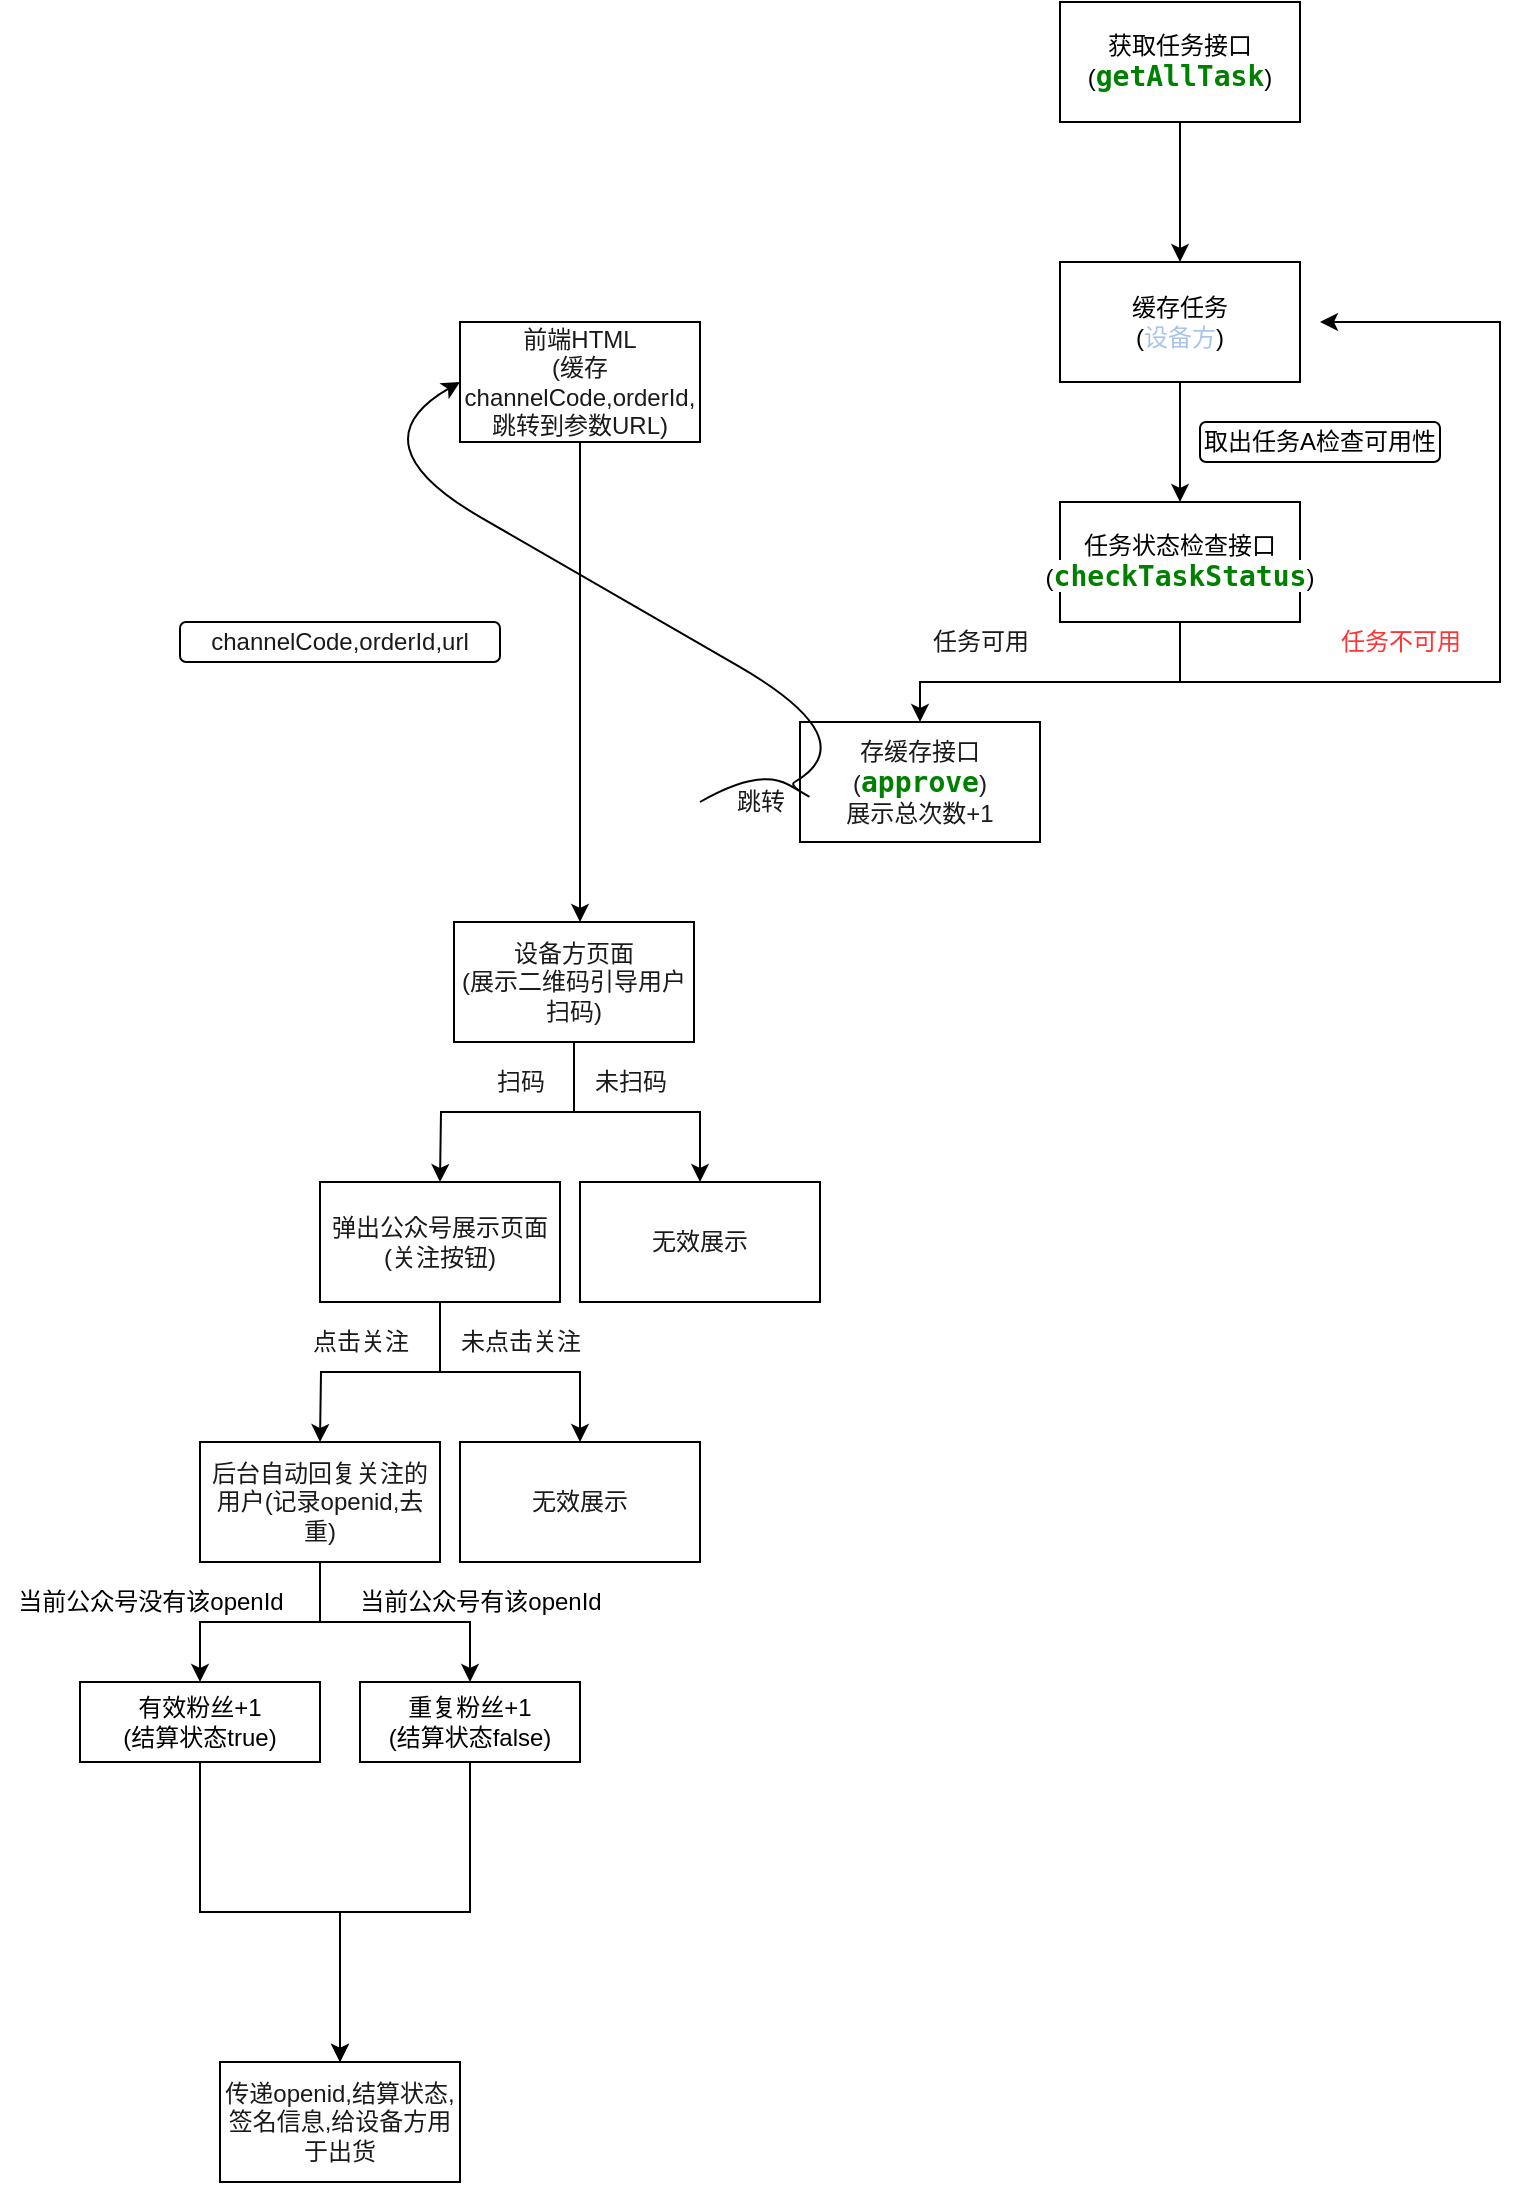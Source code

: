 <mxfile version="16.2.4" type="github">
  <diagram id="fYH3ScSCED2zXqdq1jgC" name="Page-1">
    <mxGraphModel dx="2253" dy="769" grid="1" gridSize="10" guides="1" tooltips="1" connect="1" arrows="1" fold="1" page="1" pageScale="1" pageWidth="827" pageHeight="1169" math="0" shadow="0">
      <root>
        <mxCell id="0" />
        <mxCell id="1" parent="0" />
        <mxCell id="MEsgESYLwJpQ1fE5VQMw-1" style="edgeStyle=orthogonalEdgeStyle;rounded=0;orthogonalLoop=1;jettySize=auto;html=1;" parent="1" source="RxBJGSgwvbAEE5JQGNw2-1" edge="1">
          <mxGeometry relative="1" as="geometry">
            <mxPoint x="-170" y="240" as="targetPoint" />
          </mxGeometry>
        </mxCell>
        <mxCell id="RxBJGSgwvbAEE5JQGNw2-1" value="获取任务接口&lt;br&gt;(&lt;span style=&quot;color: rgb(0 , 128 , 0) ; font-weight: bold ; background-color: rgb(255 , 255 , 255) ; font-family: &amp;#34;jetbrains mono&amp;#34; , monospace ; font-size: 10.5pt&quot;&gt;getAllTask&lt;/span&gt;&lt;span&gt;)&lt;/span&gt;" style="rounded=0;whiteSpace=wrap;html=1;" parent="1" vertex="1">
          <mxGeometry x="-230" y="110" width="120" height="60" as="geometry" />
        </mxCell>
        <mxCell id="MEsgESYLwJpQ1fE5VQMw-4" style="edgeStyle=orthogonalEdgeStyle;rounded=0;orthogonalLoop=1;jettySize=auto;html=1;" parent="1" source="MEsgESYLwJpQ1fE5VQMw-2" target="MEsgESYLwJpQ1fE5VQMw-3" edge="1">
          <mxGeometry relative="1" as="geometry" />
        </mxCell>
        <mxCell id="MEsgESYLwJpQ1fE5VQMw-2" value="缓存任务&lt;br&gt;(&lt;font color=&quot;#a9c4eb&quot;&gt;设备方&lt;/font&gt;)" style="rounded=0;whiteSpace=wrap;html=1;" parent="1" vertex="1">
          <mxGeometry x="-230" y="240" width="120" height="60" as="geometry" />
        </mxCell>
        <mxCell id="MEsgESYLwJpQ1fE5VQMw-7" style="edgeStyle=orthogonalEdgeStyle;rounded=0;orthogonalLoop=1;jettySize=auto;html=1;exitX=0;exitY=1;exitDx=0;exitDy=0;fontColor=#1A1A1A;" parent="1" source="MEsgESYLwJpQ1fE5VQMw-3" edge="1">
          <mxGeometry relative="1" as="geometry">
            <mxPoint x="-300" y="470" as="targetPoint" />
            <Array as="points">
              <mxPoint x="-170" y="420" />
              <mxPoint x="-170" y="450" />
              <mxPoint x="-300" y="450" />
            </Array>
          </mxGeometry>
        </mxCell>
        <mxCell id="MEsgESYLwJpQ1fE5VQMw-14" style="edgeStyle=orthogonalEdgeStyle;rounded=0;orthogonalLoop=1;jettySize=auto;html=1;exitX=1;exitY=1;exitDx=0;exitDy=0;fontColor=#1A1A1A;" parent="1" source="MEsgESYLwJpQ1fE5VQMw-3" edge="1">
          <mxGeometry relative="1" as="geometry">
            <mxPoint x="-100" y="270" as="targetPoint" />
            <Array as="points">
              <mxPoint x="-170" y="420" />
              <mxPoint x="-170" y="450" />
              <mxPoint x="-10" y="450" />
              <mxPoint x="-10" y="270" />
            </Array>
          </mxGeometry>
        </mxCell>
        <mxCell id="MEsgESYLwJpQ1fE5VQMw-3" value="任务状态检查接口&lt;br&gt;(&lt;span style=&quot;color: rgb(0 , 128 , 0) ; font-weight: bold ; background-color: rgb(255 , 255 , 255) ; font-family: &amp;#34;jetbrains mono&amp;#34; , monospace ; font-size: 10.5pt&quot;&gt;checkTaskStatus&lt;/span&gt;&lt;span&gt;)&lt;/span&gt;" style="rounded=0;whiteSpace=wrap;html=1;" parent="1" vertex="1">
          <mxGeometry x="-230" y="360" width="120" height="60" as="geometry" />
        </mxCell>
        <mxCell id="MEsgESYLwJpQ1fE5VQMw-5" value="取出任务A检查可用性" style="rounded=1;whiteSpace=wrap;html=1;" parent="1" vertex="1">
          <mxGeometry x="-160" y="320" width="120" height="20" as="geometry" />
        </mxCell>
        <mxCell id="MEsgESYLwJpQ1fE5VQMw-8" value="任务可用" style="text;html=1;align=center;verticalAlign=middle;resizable=0;points=[];autosize=1;strokeColor=none;fillColor=none;fontColor=#1A1A1A;" parent="1" vertex="1">
          <mxGeometry x="-300" y="420" width="60" height="20" as="geometry" />
        </mxCell>
        <mxCell id="MEsgESYLwJpQ1fE5VQMw-17" value="任务不可用" style="text;html=1;align=center;verticalAlign=middle;resizable=0;points=[];autosize=1;strokeColor=none;fillColor=none;fontColor=#FF3333;" parent="1" vertex="1">
          <mxGeometry x="-100" y="420" width="80" height="20" as="geometry" />
        </mxCell>
        <mxCell id="MEsgESYLwJpQ1fE5VQMw-19" value="存缓存接口&lt;br&gt;(&lt;span style=&quot;color: rgb(0 , 128 , 0) ; font-weight: bold ; background-color: rgb(255 , 255 , 255) ; font-family: &amp;#34;jetbrains mono&amp;#34; , monospace ; font-size: 10.5pt&quot;&gt;approve&lt;/span&gt;&lt;span&gt;)&lt;br&gt;展示总次数+1&lt;br&gt;&lt;/span&gt;" style="rounded=0;whiteSpace=wrap;html=1;fontColor=#1A1A1A;" parent="1" vertex="1">
          <mxGeometry x="-360" y="470" width="120" height="60" as="geometry" />
        </mxCell>
        <mxCell id="MEsgESYLwJpQ1fE5VQMw-20" value="" style="curved=1;endArrow=classic;html=1;rounded=0;fontColor=#1A1A1A;edgeStyle=isometricEdgeStyle;startArrow=none;" parent="1" source="MEsgESYLwJpQ1fE5VQMw-27" edge="1">
          <mxGeometry width="50" height="50" relative="1" as="geometry">
            <mxPoint x="-410" y="510" as="sourcePoint" />
            <mxPoint x="-530" y="300" as="targetPoint" />
            <Array as="points" />
          </mxGeometry>
        </mxCell>
        <mxCell id="MEsgESYLwJpQ1fE5VQMw-26" style="edgeStyle=orthogonalEdgeStyle;rounded=0;orthogonalLoop=1;jettySize=auto;html=1;exitX=0.5;exitY=1;exitDx=0;exitDy=0;fontColor=#1A1A1A;" parent="1" source="MEsgESYLwJpQ1fE5VQMw-21" edge="1">
          <mxGeometry relative="1" as="geometry">
            <mxPoint x="-470" y="570" as="targetPoint" />
          </mxGeometry>
        </mxCell>
        <mxCell id="MEsgESYLwJpQ1fE5VQMw-21" value="前端HTML&lt;br&gt;(缓存channelCode,orderId,跳转到参数URL)" style="rounded=0;whiteSpace=wrap;html=1;fontColor=#1A1A1A;" parent="1" vertex="1">
          <mxGeometry x="-530" y="270" width="120" height="60" as="geometry" />
        </mxCell>
        <mxCell id="MEsgESYLwJpQ1fE5VQMw-23" value="channelCode,orderId,url" style="rounded=1;whiteSpace=wrap;html=1;fontColor=#1A1A1A;" parent="1" vertex="1">
          <mxGeometry x="-670" y="420" width="160" height="20" as="geometry" />
        </mxCell>
        <mxCell id="MEsgESYLwJpQ1fE5VQMw-27" value="跳转" style="text;html=1;align=center;verticalAlign=middle;resizable=0;points=[];autosize=1;strokeColor=none;fillColor=none;fontColor=#1A1A1A;" parent="1" vertex="1">
          <mxGeometry x="-400" y="500" width="40" height="20" as="geometry" />
        </mxCell>
        <mxCell id="MEsgESYLwJpQ1fE5VQMw-28" value="" style="curved=1;endArrow=none;html=1;rounded=0;fontColor=#1A1A1A;edgeStyle=isometricEdgeStyle;" parent="1" target="MEsgESYLwJpQ1fE5VQMw-27" edge="1">
          <mxGeometry width="50" height="50" relative="1" as="geometry">
            <mxPoint x="-410" y="510" as="sourcePoint" />
            <mxPoint x="-530" y="300" as="targetPoint" />
            <Array as="points">
              <mxPoint x="-350.74" y="510" />
              <mxPoint x="-400.74" y="460" />
            </Array>
          </mxGeometry>
        </mxCell>
        <mxCell id="MEsgESYLwJpQ1fE5VQMw-30" style="edgeStyle=orthogonalEdgeStyle;rounded=0;orthogonalLoop=1;jettySize=auto;html=1;exitX=0.5;exitY=1;exitDx=0;exitDy=0;fontColor=#1A1A1A;" parent="1" source="MEsgESYLwJpQ1fE5VQMw-29" edge="1">
          <mxGeometry relative="1" as="geometry">
            <mxPoint x="-540" y="700" as="targetPoint" />
          </mxGeometry>
        </mxCell>
        <mxCell id="MEsgESYLwJpQ1fE5VQMw-31" style="edgeStyle=orthogonalEdgeStyle;rounded=0;orthogonalLoop=1;jettySize=auto;html=1;exitX=0.5;exitY=1;exitDx=0;exitDy=0;fontColor=#1A1A1A;" parent="1" source="MEsgESYLwJpQ1fE5VQMw-29" target="MEsgESYLwJpQ1fE5VQMw-36" edge="1">
          <mxGeometry relative="1" as="geometry">
            <mxPoint x="-410" y="700" as="targetPoint" />
          </mxGeometry>
        </mxCell>
        <mxCell id="MEsgESYLwJpQ1fE5VQMw-29" value="设备方页面&lt;br&gt;(展示二维码引导用户扫码)" style="rounded=0;whiteSpace=wrap;html=1;fontColor=#1A1A1A;" parent="1" vertex="1">
          <mxGeometry x="-533" y="570" width="120" height="60" as="geometry" />
        </mxCell>
        <mxCell id="MEsgESYLwJpQ1fE5VQMw-32" value="扫码" style="text;html=1;align=center;verticalAlign=middle;resizable=0;points=[];autosize=1;strokeColor=none;fillColor=none;fontColor=#1A1A1A;" parent="1" vertex="1">
          <mxGeometry x="-520" y="640" width="40" height="20" as="geometry" />
        </mxCell>
        <mxCell id="MEsgESYLwJpQ1fE5VQMw-33" value="未扫码" style="text;html=1;align=center;verticalAlign=middle;resizable=0;points=[];autosize=1;strokeColor=none;fillColor=none;fontColor=#1A1A1A;" parent="1" vertex="1">
          <mxGeometry x="-470" y="640" width="50" height="20" as="geometry" />
        </mxCell>
        <mxCell id="MEsgESYLwJpQ1fE5VQMw-39" style="edgeStyle=orthogonalEdgeStyle;rounded=0;orthogonalLoop=1;jettySize=auto;html=1;exitX=0.5;exitY=1;exitDx=0;exitDy=0;fontColor=#1A1A1A;" parent="1" source="MEsgESYLwJpQ1fE5VQMw-34" edge="1">
          <mxGeometry relative="1" as="geometry">
            <mxPoint x="-600" y="830" as="targetPoint" />
          </mxGeometry>
        </mxCell>
        <mxCell id="MEsgESYLwJpQ1fE5VQMw-41" style="edgeStyle=orthogonalEdgeStyle;rounded=0;orthogonalLoop=1;jettySize=auto;html=1;exitX=0.5;exitY=1;exitDx=0;exitDy=0;fontColor=#1A1A1A;" parent="1" source="MEsgESYLwJpQ1fE5VQMw-34" target="MEsgESYLwJpQ1fE5VQMw-42" edge="1">
          <mxGeometry relative="1" as="geometry">
            <mxPoint x="-480" y="830" as="targetPoint" />
          </mxGeometry>
        </mxCell>
        <mxCell id="MEsgESYLwJpQ1fE5VQMw-34" value="弹出公众号展示页面&lt;br&gt;(关注按钮)" style="rounded=0;whiteSpace=wrap;html=1;fontColor=#1A1A1A;" parent="1" vertex="1">
          <mxGeometry x="-600" y="700" width="120" height="60" as="geometry" />
        </mxCell>
        <mxCell id="MEsgESYLwJpQ1fE5VQMw-36" value="无效展示" style="rounded=0;whiteSpace=wrap;html=1;fontColor=#1A1A1A;" parent="1" vertex="1">
          <mxGeometry x="-470" y="700" width="120" height="60" as="geometry" />
        </mxCell>
        <mxCell id="JHU7phzH988oPyzgfWEX-1" style="edgeStyle=orthogonalEdgeStyle;rounded=0;orthogonalLoop=1;jettySize=auto;html=1;exitX=0.5;exitY=1;exitDx=0;exitDy=0;" edge="1" parent="1" source="MEsgESYLwJpQ1fE5VQMw-40" target="JHU7phzH988oPyzgfWEX-2">
          <mxGeometry relative="1" as="geometry">
            <mxPoint x="-660" y="950" as="targetPoint" />
          </mxGeometry>
        </mxCell>
        <mxCell id="JHU7phzH988oPyzgfWEX-4" style="edgeStyle=orthogonalEdgeStyle;rounded=0;orthogonalLoop=1;jettySize=auto;html=1;exitX=0.5;exitY=1;exitDx=0;exitDy=0;entryX=0.5;entryY=0;entryDx=0;entryDy=0;" edge="1" parent="1" source="MEsgESYLwJpQ1fE5VQMw-40" target="JHU7phzH988oPyzgfWEX-3">
          <mxGeometry relative="1" as="geometry" />
        </mxCell>
        <mxCell id="MEsgESYLwJpQ1fE5VQMw-40" value="后台自动回复关注的用户(记录openid,去重)" style="rounded=0;whiteSpace=wrap;html=1;fontColor=#1A1A1A;" parent="1" vertex="1">
          <mxGeometry x="-660" y="830" width="120" height="60" as="geometry" />
        </mxCell>
        <mxCell id="MEsgESYLwJpQ1fE5VQMw-42" value="无效展示" style="rounded=0;whiteSpace=wrap;html=1;fontColor=#1A1A1A;" parent="1" vertex="1">
          <mxGeometry x="-530" y="830" width="120" height="60" as="geometry" />
        </mxCell>
        <mxCell id="MEsgESYLwJpQ1fE5VQMw-43" value="点击关注" style="text;html=1;align=center;verticalAlign=middle;resizable=0;points=[];autosize=1;strokeColor=none;fillColor=none;fontColor=#1A1A1A;" parent="1" vertex="1">
          <mxGeometry x="-610" y="770" width="60" height="20" as="geometry" />
        </mxCell>
        <mxCell id="MEsgESYLwJpQ1fE5VQMw-44" value="未点击关注" style="text;html=1;align=center;verticalAlign=middle;resizable=0;points=[];autosize=1;strokeColor=none;fillColor=none;fontColor=#1A1A1A;" parent="1" vertex="1">
          <mxGeometry x="-540" y="770" width="80" height="20" as="geometry" />
        </mxCell>
        <mxCell id="MEsgESYLwJpQ1fE5VQMw-48" value="传递openid,结算状态,签名信息,给设备方用于出货" style="rounded=0;whiteSpace=wrap;html=1;fontColor=#1A1A1A;" parent="1" vertex="1">
          <mxGeometry x="-650" y="1140" width="120" height="60" as="geometry" />
        </mxCell>
        <mxCell id="JHU7phzH988oPyzgfWEX-7" style="edgeStyle=orthogonalEdgeStyle;rounded=0;orthogonalLoop=1;jettySize=auto;html=1;exitX=0.5;exitY=1;exitDx=0;exitDy=0;entryX=0.5;entryY=0;entryDx=0;entryDy=0;" edge="1" parent="1" source="JHU7phzH988oPyzgfWEX-2" target="MEsgESYLwJpQ1fE5VQMw-48">
          <mxGeometry relative="1" as="geometry" />
        </mxCell>
        <mxCell id="JHU7phzH988oPyzgfWEX-2" value="有效粉丝+1&lt;br&gt;(结算状态true)" style="rounded=0;whiteSpace=wrap;html=1;" vertex="1" parent="1">
          <mxGeometry x="-720" y="950" width="120" height="40" as="geometry" />
        </mxCell>
        <mxCell id="JHU7phzH988oPyzgfWEX-9" style="edgeStyle=orthogonalEdgeStyle;rounded=0;orthogonalLoop=1;jettySize=auto;html=1;exitX=0.5;exitY=1;exitDx=0;exitDy=0;entryX=0.5;entryY=0;entryDx=0;entryDy=0;" edge="1" parent="1" source="JHU7phzH988oPyzgfWEX-3" target="MEsgESYLwJpQ1fE5VQMw-48">
          <mxGeometry relative="1" as="geometry" />
        </mxCell>
        <mxCell id="JHU7phzH988oPyzgfWEX-3" value="重复粉丝+1&lt;br&gt;(结算状态false)" style="rounded=0;whiteSpace=wrap;html=1;" vertex="1" parent="1">
          <mxGeometry x="-580" y="950" width="110" height="40" as="geometry" />
        </mxCell>
        <mxCell id="JHU7phzH988oPyzgfWEX-5" value="当前公众号没有该openId" style="text;html=1;align=center;verticalAlign=middle;resizable=0;points=[];autosize=1;strokeColor=none;fillColor=none;" vertex="1" parent="1">
          <mxGeometry x="-760" y="900" width="150" height="20" as="geometry" />
        </mxCell>
        <mxCell id="JHU7phzH988oPyzgfWEX-6" value="当前公众号有该openId" style="text;html=1;align=center;verticalAlign=middle;resizable=0;points=[];autosize=1;strokeColor=none;fillColor=none;" vertex="1" parent="1">
          <mxGeometry x="-590" y="900" width="140" height="20" as="geometry" />
        </mxCell>
      </root>
    </mxGraphModel>
  </diagram>
</mxfile>
